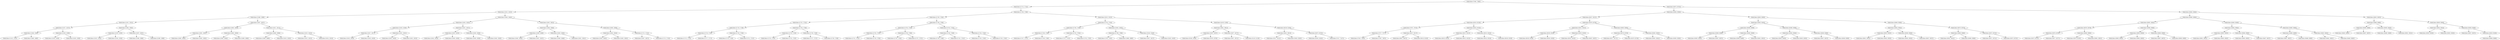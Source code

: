 digraph G{
1425779301 [label="Node{data=[7484, 7484]}"]
1425779301 -> 1222836602
1222836602 [label="Node{data=[1714, 1714]}"]
1222836602 -> 1251179843
1251179843 [label="Node{data=[1615, 1615]}"]
1251179843 -> 270945456
270945456 [label="Node{data=[1599, 1599]}"]
270945456 -> 428307539
428307539 [label="Node{data=[1531, 1531]}"]
428307539 -> 1237278408
1237278408 [label="Node{data=[1527, 1527]}"]
1237278408 -> 404179929
404179929 [label="Node{data=[1346, 1346]}"]
404179929 -> 989255591
989255591 [label="Node{data=[1132, 1132]}"]
404179929 -> 410065222
410065222 [label="Node{data=[1486, 1486]}"]
1237278408 -> 730553758
730553758 [label="Node{data=[1529, 1529]}"]
730553758 -> 165712565
165712565 [label="Node{data=[1528, 1528]}"]
730553758 -> 86456257
86456257 [label="Node{data=[1530, 1530]}"]
428307539 -> 361542922
361542922 [label="Node{data=[1595, 1595]}"]
361542922 -> 1687842184
1687842184 [label="Node{data=[1533, 1533]}"]
1687842184 -> 1776434836
1776434836 [label="Node{data=[1532, 1532]}"]
1687842184 -> 1439139158
1439139158 [label="Node{data=[1534, 1534]}"]
361542922 -> 622022145
622022145 [label="Node{data=[1597, 1597]}"]
622022145 -> 315785478
315785478 [label="Node{data=[1596, 1596]}"]
622022145 -> 1782324054
1782324054 [label="Node{data=[1598, 1598]}"]
270945456 -> 62443122
62443122 [label="Node{data=[1607, 1607]}"]
62443122 -> 1021635394
1021635394 [label="Node{data=[1603, 1603]}"]
1021635394 -> 976783209
976783209 [label="Node{data=[1601, 1601]}"]
976783209 -> 810864083
810864083 [label="Node{data=[1600, 1600]}"]
976783209 -> 1968852725
1968852725 [label="Node{data=[1602, 1602]}"]
1021635394 -> 1862206951
1862206951 [label="Node{data=[1605, 1605]}"]
1862206951 -> 268616862
268616862 [label="Node{data=[1604, 1604]}"]
1862206951 -> 103725336
103725336 [label="Node{data=[1606, 1606]}"]
62443122 -> 564421326
564421326 [label="Node{data=[1611, 1611]}"]
564421326 -> 937593632
937593632 [label="Node{data=[1609, 1609]}"]
937593632 -> 826445686
826445686 [label="Node{data=[1608, 1608]}"]
937593632 -> 1113003583
1113003583 [label="Node{data=[1610, 1610]}"]
564421326 -> 1088925353
1088925353 [label="Node{data=[1613, 1613]}"]
1088925353 -> 1677690398
1677690398 [label="Node{data=[1612, 1612]}"]
1088925353 -> 1189317672
1189317672 [label="Node{data=[1614, 1614]}"]
1251179843 -> 1014991909
1014991909 [label="Node{data=[1644, 1644]}"]
1014991909 -> 1091633125
1091633125 [label="Node{data=[1623, 1623]}"]
1091633125 -> 1581276847
1581276847 [label="Node{data=[1619, 1619]}"]
1581276847 -> 77077379
77077379 [label="Node{data=[1617, 1617]}"]
77077379 -> 1145479569
1145479569 [label="Node{data=[1616, 1616]}"]
77077379 -> 49250603
49250603 [label="Node{data=[1618, 1618]}"]
1581276847 -> 1577452287
1577452287 [label="Node{data=[1621, 1621]}"]
1577452287 -> 445013695
445013695 [label="Node{data=[1620, 1620]}"]
1577452287 -> 1799175767
1799175767 [label="Node{data=[1622, 1622]}"]
1091633125 -> 354753730
354753730 [label="Node{data=[1627, 1627]}"]
354753730 -> 2077947235
2077947235 [label="Node{data=[1625, 1625]}"]
2077947235 -> 1400979201
1400979201 [label="Node{data=[1624, 1624]}"]
2077947235 -> 1363963040
1363963040 [label="Node{data=[1626, 1626]}"]
354753730 -> 1823652167
1823652167 [label="Node{data=[1629, 1629]}"]
1823652167 -> 1089419359
1089419359 [label="Node{data=[1628, 1628]}"]
1823652167 -> 441216628
441216628 [label="Node{data=[1643, 1643]}"]
1014991909 -> 685189361
685189361 [label="Node{data=[1652, 1652]}"]
685189361 -> 1373029421
1373029421 [label="Node{data=[1648, 1648]}"]
1373029421 -> 1749169032
1749169032 [label="Node{data=[1646, 1646]}"]
1749169032 -> 285527866
285527866 [label="Node{data=[1645, 1645]}"]
1749169032 -> 8781131
8781131 [label="Node{data=[1647, 1647]}"]
1373029421 -> 1729472218
1729472218 [label="Node{data=[1650, 1650]}"]
1729472218 -> 514983875
514983875 [label="Node{data=[1649, 1649]}"]
1729472218 -> 704144944
704144944 [label="Node{data=[1651, 1651]}"]
685189361 -> 112765409
112765409 [label="Node{data=[1656, 1656]}"]
112765409 -> 1280441498
1280441498 [label="Node{data=[1654, 1654]}"]
1280441498 -> 1112766156
1112766156 [label="Node{data=[1653, 1653]}"]
1280441498 -> 678449488
678449488 [label="Node{data=[1655, 1655]}"]
112765409 -> 1799623198
1799623198 [label="Node{data=[1712, 1712]}"]
1799623198 -> 682788544
682788544 [label="Node{data=[1657, 1657]}"]
1799623198 -> 1905160204
1905160204 [label="Node{data=[1713, 1713]}"]
1222836602 -> 1532904892
1532904892 [label="Node{data=[1746, 1746]}"]
1532904892 -> 281110571
281110571 [label="Node{data=[1730, 1730]}"]
281110571 -> 754546805
754546805 [label="Node{data=[1722, 1722]}"]
754546805 -> 779445238
779445238 [label="Node{data=[1718, 1718]}"]
779445238 -> 120561697
120561697 [label="Node{data=[1716, 1716]}"]
120561697 -> 473170143
473170143 [label="Node{data=[1715, 1715]}"]
120561697 -> 2078927356
2078927356 [label="Node{data=[1717, 1717]}"]
779445238 -> 2122731428
2122731428 [label="Node{data=[1720, 1720]}"]
2122731428 -> 72537853
72537853 [label="Node{data=[1719, 1719]}"]
2122731428 -> 953949264
953949264 [label="Node{data=[1721, 1721]}"]
754546805 -> 214869182
214869182 [label="Node{data=[1726, 1726]}"]
214869182 -> 1090073068
1090073068 [label="Node{data=[1724, 1724]}"]
1090073068 -> 1385099824
1385099824 [label="Node{data=[1723, 1723]}"]
1090073068 -> 182999725
182999725 [label="Node{data=[1725, 1725]}"]
214869182 -> 1937433626
1937433626 [label="Node{data=[1728, 1728]}"]
1937433626 -> 2047200712
2047200712 [label="Node{data=[1727, 1727]}"]
1937433626 -> 1598009290
1598009290 [label="Node{data=[1729, 1729]}"]
281110571 -> 390769586
390769586 [label="Node{data=[1738, 1738]}"]
390769586 -> 867485557
867485557 [label="Node{data=[1734, 1734]}"]
867485557 -> 1737176902
1737176902 [label="Node{data=[1732, 1732]}"]
1737176902 -> 1164481922
1164481922 [label="Node{data=[1731, 1731]}"]
1737176902 -> 121483686
121483686 [label="Node{data=[1733, 1733]}"]
867485557 -> 312955227
312955227 [label="Node{data=[1736, 1736]}"]
312955227 -> 740844878
740844878 [label="Node{data=[1735, 1735]}"]
312955227 -> 770519500
770519500 [label="Node{data=[1737, 1737]}"]
390769586 -> 1203180886
1203180886 [label="Node{data=[1742, 1742]}"]
1203180886 -> 1873983858
1873983858 [label="Node{data=[1740, 1740]}"]
1873983858 -> 6267871
6267871 [label="Node{data=[1739, 1739]}"]
1873983858 -> 1157136713
1157136713 [label="Node{data=[1741, 1741]}"]
1203180886 -> 991572261
991572261 [label="Node{data=[1744, 1744]}"]
991572261 -> 1100576285
1100576285 [label="Node{data=[1743, 1743]}"]
991572261 -> 1017472170
1017472170 [label="Node{data=[1745, 1745]}"]
1532904892 -> 1020745918
1020745918 [label="Node{data=[3222, 3222]}"]
1020745918 -> 1445905688
1445905688 [label="Node{data=[1754, 1754]}"]
1445905688 -> 1552771166
1552771166 [label="Node{data=[1750, 1750]}"]
1552771166 -> 1260050257
1260050257 [label="Node{data=[1748, 1748]}"]
1260050257 -> 1292788772
1292788772 [label="Node{data=[1747, 1747]}"]
1260050257 -> 1839754904
1839754904 [label="Node{data=[1749, 1749]}"]
1552771166 -> 1515201771
1515201771 [label="Node{data=[1752, 1752]}"]
1515201771 -> 1198375087
1198375087 [label="Node{data=[1751, 1751]}"]
1515201771 -> 2038211362
2038211362 [label="Node{data=[1753, 1753]}"]
1445905688 -> 1460592187
1460592187 [label="Node{data=[1925, 1925]}"]
1460592187 -> 203607885
203607885 [label="Node{data=[1789, 1789]}"]
203607885 -> 627248862
627248862 [label="Node{data=[1762, 1762]}"]
203607885 -> 966446307
966446307 [label="Node{data=[1888, 1888]}"]
1460592187 -> 415511277
415511277 [label="Node{data=[2240, 2240]}"]
415511277 -> 34004511
34004511 [label="Node{data=[2027, 2027]}"]
415511277 -> 1068381567
1068381567 [label="Node{data=[2433, 2433]}"]
1020745918 -> 1354501053
1354501053 [label="Node{data=[4139, 4139]}"]
1354501053 -> 1767245853
1767245853 [label="Node{data=[3941, 3941]}"]
1767245853 -> 1570030862
1570030862 [label="Node{data=[3297, 3297]}"]
1570030862 -> 324998670
324998670 [label="Node{data=[3236, 3236]}"]
1570030862 -> 588125755
588125755 [label="Node{data=[3378, 3378]}"]
1767245853 -> 2051142823
2051142823 [label="Node{data=[4077, 4077]}"]
2051142823 -> 25616980
25616980 [label="Node{data=[3971, 3971]}"]
2051142823 -> 1786936076
1786936076 [label="Node{data=[4119, 4119]}"]
1354501053 -> 971900841
971900841 [label="Node{data=[6158, 6158]}"]
971900841 -> 1291794687
1291794687 [label="Node{data=[5912, 5912]}"]
1291794687 -> 2061363062
2061363062 [label="Node{data=[5511, 5511]}"]
1291794687 -> 67025210
67025210 [label="Node{data=[5920, 5920]}"]
971900841 -> 1256469923
1256469923 [label="Node{data=[6375, 6375]}"]
1256469923 -> 2137638080
2137638080 [label="Node{data=[6162, 6162]}"]
1256469923 -> 1788504588
1788504588 [label="Node{data=[7417, 7417]}"]
1425779301 -> 484124940
484124940 [label="Node{data=[9374, 9374]}"]
484124940 -> 2012831257
2012831257 [label="Node{data=[9284, 9284]}"]
2012831257 -> 1174916066
1174916066 [label="Node{data=[9227, 9227]}"]
1174916066 -> 2146698020
2146698020 [label="Node{data=[9219, 9219]}"]
2146698020 -> 975361695
975361695 [label="Node{data=[7972, 7972]}"]
975361695 -> 118902356
118902356 [label="Node{data=[7577, 7577]}"]
118902356 -> 2134297999
2134297999 [label="Node{data=[7553, 7553]}"]
118902356 -> 537136238
537136238 [label="Node{data=[7587, 7587]}"]
975361695 -> 213819615
213819615 [label="Node{data=[9217, 9217]}"]
213819615 -> 963591154
963591154 [label="Node{data=[8037, 8037]}"]
213819615 -> 1895617509
1895617509 [label="Node{data=[9218, 9218]}"]
2146698020 -> 1880872680
1880872680 [label="Node{data=[9223, 9223]}"]
1880872680 -> 165296236
165296236 [label="Node{data=[9221, 9221]}"]
165296236 -> 1227497998
1227497998 [label="Node{data=[9220, 9220]}"]
165296236 -> 1600107317
1600107317 [label="Node{data=[9222, 9222]}"]
1880872680 -> 1901953696
1901953696 [label="Node{data=[9225, 9225]}"]
1901953696 -> 698146239
698146239 [label="Node{data=[9224, 9224]}"]
1901953696 -> 834580688
834580688 [label="Node{data=[9226, 9226]}"]
1174916066 -> 333081545
333081545 [label="Node{data=[9276, 9276]}"]
333081545 -> 244298640
244298640 [label="Node{data=[9231, 9231]}"]
244298640 -> 1093793499
1093793499 [label="Node{data=[9229, 9229]}"]
1093793499 -> 97383965
97383965 [label="Node{data=[9228, 9228]}"]
1093793499 -> 1158234446
1158234446 [label="Node{data=[9230, 9230]}"]
244298640 -> 921270604
921270604 [label="Node{data=[9233, 9233]}"]
921270604 -> 2023806564
2023806564 [label="Node{data=[9232, 9232]}"]
921270604 -> 305638003
305638003 [label="Node{data=[9267, 9267]}"]
333081545 -> 498833994
498833994 [label="Node{data=[9280, 9280]}"]
498833994 -> 1625666472
1625666472 [label="Node{data=[9278, 9278]}"]
1625666472 -> 503859750
503859750 [label="Node{data=[9277, 9277]}"]
1625666472 -> 834871206
834871206 [label="Node{data=[9279, 9279]}"]
498833994 -> 1894492702
1894492702 [label="Node{data=[9282, 9282]}"]
1894492702 -> 1029586776
1029586776 [label="Node{data=[9281, 9281]}"]
1894492702 -> 1633360815
1633360815 [label="Node{data=[9283, 9283]}"]
2012831257 -> 1221330445
1221330445 [label="Node{data=[9300, 9300]}"]
1221330445 -> 1708850768
1708850768 [label="Node{data=[9292, 9292]}"]
1708850768 -> 699574604
699574604 [label="Node{data=[9288, 9288]}"]
699574604 -> 277698998
277698998 [label="Node{data=[9286, 9286]}"]
277698998 -> 953797060
953797060 [label="Node{data=[9285, 9285]}"]
277698998 -> 172198129
172198129 [label="Node{data=[9287, 9287]}"]
699574604 -> 914864188
914864188 [label="Node{data=[9290, 9290]}"]
914864188 -> 1287460787
1287460787 [label="Node{data=[9289, 9289]}"]
914864188 -> 979132425
979132425 [label="Node{data=[9291, 9291]}"]
1708850768 -> 743334835
743334835 [label="Node{data=[9296, 9296]}"]
743334835 -> 654538846
654538846 [label="Node{data=[9294, 9294]}"]
654538846 -> 61338498
61338498 [label="Node{data=[9293, 9293]}"]
654538846 -> 1512216535
1512216535 [label="Node{data=[9295, 9295]}"]
743334835 -> 86914267
86914267 [label="Node{data=[9298, 9298]}"]
86914267 -> 970161576
970161576 [label="Node{data=[9297, 9297]}"]
86914267 -> 89432819
89432819 [label="Node{data=[9299, 9299]}"]
1221330445 -> 1267073441
1267073441 [label="Node{data=[9308, 9308]}"]
1267073441 -> 1064991974
1064991974 [label="Node{data=[9304, 9304]}"]
1064991974 -> 501639324
501639324 [label="Node{data=[9302, 9302]}"]
501639324 -> 1032131305
1032131305 [label="Node{data=[9301, 9301]}"]
501639324 -> 1190500337
1190500337 [label="Node{data=[9303, 9303]}"]
1064991974 -> 704929413
704929413 [label="Node{data=[9306, 9306]}"]
704929413 -> 76046801
76046801 [label="Node{data=[9305, 9305]}"]
704929413 -> 294599155
294599155 [label="Node{data=[9307, 9307]}"]
1267073441 -> 2075098668
2075098668 [label="Node{data=[9370, 9370]}"]
2075098668 -> 1943529386
1943529386 [label="Node{data=[9368, 9368]}"]
1943529386 -> 882280168
882280168 [label="Node{data=[9341, 9341]}"]
1943529386 -> 1547596072
1547596072 [label="Node{data=[9369, 9369]}"]
2075098668 -> 1558198941
1558198941 [label="Node{data=[9372, 9372]}"]
1558198941 -> 281443356
281443356 [label="Node{data=[9371, 9371]}"]
1558198941 -> 275192106
275192106 [label="Node{data=[9373, 9373]}"]
484124940 -> 1065327935
1065327935 [label="Node{data=[9494, 9494]}"]
1065327935 -> 1654025375
1654025375 [label="Node{data=[9390, 9390]}"]
1654025375 -> 1100208717
1100208717 [label="Node{data=[9382, 9382]}"]
1100208717 -> 1762997532
1762997532 [label="Node{data=[9378, 9378]}"]
1762997532 -> 717278052
717278052 [label="Node{data=[9376, 9376]}"]
717278052 -> 2078517303
2078517303 [label="Node{data=[9375, 9375]}"]
717278052 -> 612189364
612189364 [label="Node{data=[9377, 9377]}"]
1762997532 -> 1677732082
1677732082 [label="Node{data=[9380, 9380]}"]
1677732082 -> 1219970301
1219970301 [label="Node{data=[9379, 9379]}"]
1677732082 -> 787738572
787738572 [label="Node{data=[9381, 9381]}"]
1100208717 -> 1617253954
1617253954 [label="Node{data=[9386, 9386]}"]
1617253954 -> 96974084
96974084 [label="Node{data=[9384, 9384]}"]
96974084 -> 1998948845
1998948845 [label="Node{data=[9383, 9383]}"]
96974084 -> 1176077642
1176077642 [label="Node{data=[9385, 9385]}"]
1617253954 -> 201591949
201591949 [label="Node{data=[9388, 9388]}"]
201591949 -> 877918108
877918108 [label="Node{data=[9387, 9387]}"]
201591949 -> 1868724762
1868724762 [label="Node{data=[9389, 9389]}"]
1654025375 -> 1700499817
1700499817 [label="Node{data=[9436, 9436]}"]
1700499817 -> 1226283307
1226283307 [label="Node{data=[9394, 9394]}"]
1226283307 -> 1649633410
1649633410 [label="Node{data=[9392, 9392]}"]
1649633410 -> 513633400
513633400 [label="Node{data=[9391, 9391]}"]
1649633410 -> 670332443
670332443 [label="Node{data=[9393, 9393]}"]
1226283307 -> 1390374159
1390374159 [label="Node{data=[9396, 9396]}"]
1390374159 -> 733026478
733026478 [label="Node{data=[9395, 9395]}"]
1390374159 -> 1580883724
1580883724 [label="Node{data=[9407, 9407]}"]
1700499817 -> 1526378110
1526378110 [label="Node{data=[9490, 9490]}"]
1526378110 -> 1935935291
1935935291 [label="Node{data=[9488, 9488]}"]
1935935291 -> 1345525137
1345525137 [label="Node{data=[9487, 9487]}"]
1935935291 -> 1560142500
1560142500 [label="Node{data=[9489, 9489]}"]
1526378110 -> 1408974363
1408974363 [label="Node{data=[9492, 9492]}"]
1408974363 -> 16098944
16098944 [label="Node{data=[9491, 9491]}"]
1408974363 -> 1218622610
1218622610 [label="Node{data=[9493, 9493]}"]
1065327935 -> 2079954912
2079954912 [label="Node{data=[9502, 9502]}"]
2079954912 -> 1912104290
1912104290 [label="Node{data=[9498, 9498]}"]
1912104290 -> 1544821883
1544821883 [label="Node{data=[9496, 9496]}"]
1544821883 -> 21964111
21964111 [label="Node{data=[9495, 9495]}"]
1544821883 -> 910091281
910091281 [label="Node{data=[9497, 9497]}"]
1912104290 -> 81745089
81745089 [label="Node{data=[9500, 9500]}"]
81745089 -> 2018801637
2018801637 [label="Node{data=[9499, 9499]}"]
81745089 -> 13193469
13193469 [label="Node{data=[9501, 9501]}"]
2079954912 -> 1100358297
1100358297 [label="Node{data=[9506, 9506]}"]
1100358297 -> 1066471222
1066471222 [label="Node{data=[9504, 9504]}"]
1066471222 -> 1679932542
1679932542 [label="Node{data=[9503, 9503]}"]
1066471222 -> 774194879
774194879 [label="Node{data=[9505, 9505]}"]
1100358297 -> 1582770952
1582770952 [label="Node{data=[9508, 9508]}"]
1582770952 -> 1762158411
1762158411 [label="Node{data=[9507, 9507]}"]
1582770952 -> 10740824
10740824 [label="Node{data=[9526, 9526]}"]
10740824 -> 79120973
79120973 [label="Node{data=[9586, 9586]}"]
}